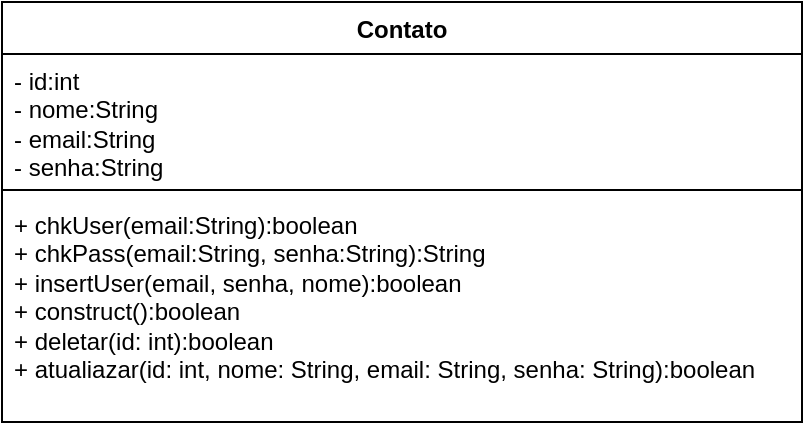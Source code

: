 <mxfile version="26.1.0">
  <diagram name="Página-1" id="aPcaBUyIRXEduvV6vXsp">
    <mxGraphModel dx="717" dy="364" grid="1" gridSize="10" guides="1" tooltips="1" connect="1" arrows="1" fold="1" page="1" pageScale="1" pageWidth="827" pageHeight="1169" math="0" shadow="0">
      <root>
        <mxCell id="0" />
        <mxCell id="1" parent="0" />
        <mxCell id="7AwJtM82k4-uGD4MTH8F-1" value="Contato" style="swimlane;fontStyle=1;align=center;verticalAlign=top;childLayout=stackLayout;horizontal=1;startSize=26;horizontalStack=0;resizeParent=1;resizeParentMax=0;resizeLast=0;collapsible=1;marginBottom=0;whiteSpace=wrap;html=1;" parent="1" vertex="1">
          <mxGeometry x="130" y="100" width="400" height="210" as="geometry" />
        </mxCell>
        <mxCell id="7AwJtM82k4-uGD4MTH8F-2" value="- id:int&lt;div&gt;- nome:String&lt;/div&gt;&lt;div&gt;- email:String&lt;/div&gt;&lt;div&gt;- senha:String&lt;/div&gt;" style="text;strokeColor=none;fillColor=none;align=left;verticalAlign=top;spacingLeft=4;spacingRight=4;overflow=hidden;rotatable=0;points=[[0,0.5],[1,0.5]];portConstraint=eastwest;whiteSpace=wrap;html=1;" parent="7AwJtM82k4-uGD4MTH8F-1" vertex="1">
          <mxGeometry y="26" width="400" height="64" as="geometry" />
        </mxCell>
        <mxCell id="7AwJtM82k4-uGD4MTH8F-3" value="" style="line;strokeWidth=1;fillColor=none;align=left;verticalAlign=middle;spacingTop=-1;spacingLeft=3;spacingRight=3;rotatable=0;labelPosition=right;points=[];portConstraint=eastwest;strokeColor=inherit;" parent="7AwJtM82k4-uGD4MTH8F-1" vertex="1">
          <mxGeometry y="90" width="400" height="8" as="geometry" />
        </mxCell>
        <mxCell id="7AwJtM82k4-uGD4MTH8F-4" value="+ chkUser(email:String):boolean&lt;div&gt;+ chkPass(email:String, senha:String):String&lt;/div&gt;&lt;div&gt;+ insertUser(email, senha, nome):boolean&lt;/div&gt;&lt;div&gt;+ construct():boolean&lt;/div&gt;&lt;div&gt;+ deletar(id: int):boolean&lt;/div&gt;&lt;div&gt;+ atualiazar(id: int, nome: String, email&lt;span style=&quot;background-color: transparent; color: light-dark(rgb(0, 0, 0), rgb(255, 255, 255));&quot;&gt;: String, senha&lt;/span&gt;&lt;span style=&quot;background-color: transparent; color: light-dark(rgb(0, 0, 0), rgb(255, 255, 255));&quot;&gt;: String&lt;/span&gt;&lt;span style=&quot;background-color: transparent; color: light-dark(rgb(0, 0, 0), rgb(255, 255, 255));&quot;&gt;):boolean&lt;/span&gt;&lt;/div&gt;&lt;div&gt;&lt;br&gt;&lt;/div&gt;" style="text;strokeColor=none;fillColor=none;align=left;verticalAlign=top;spacingLeft=4;spacingRight=4;overflow=hidden;rotatable=0;points=[[0,0.5],[1,0.5]];portConstraint=eastwest;whiteSpace=wrap;html=1;" parent="7AwJtM82k4-uGD4MTH8F-1" vertex="1">
          <mxGeometry y="98" width="400" height="112" as="geometry" />
        </mxCell>
      </root>
    </mxGraphModel>
  </diagram>
</mxfile>
